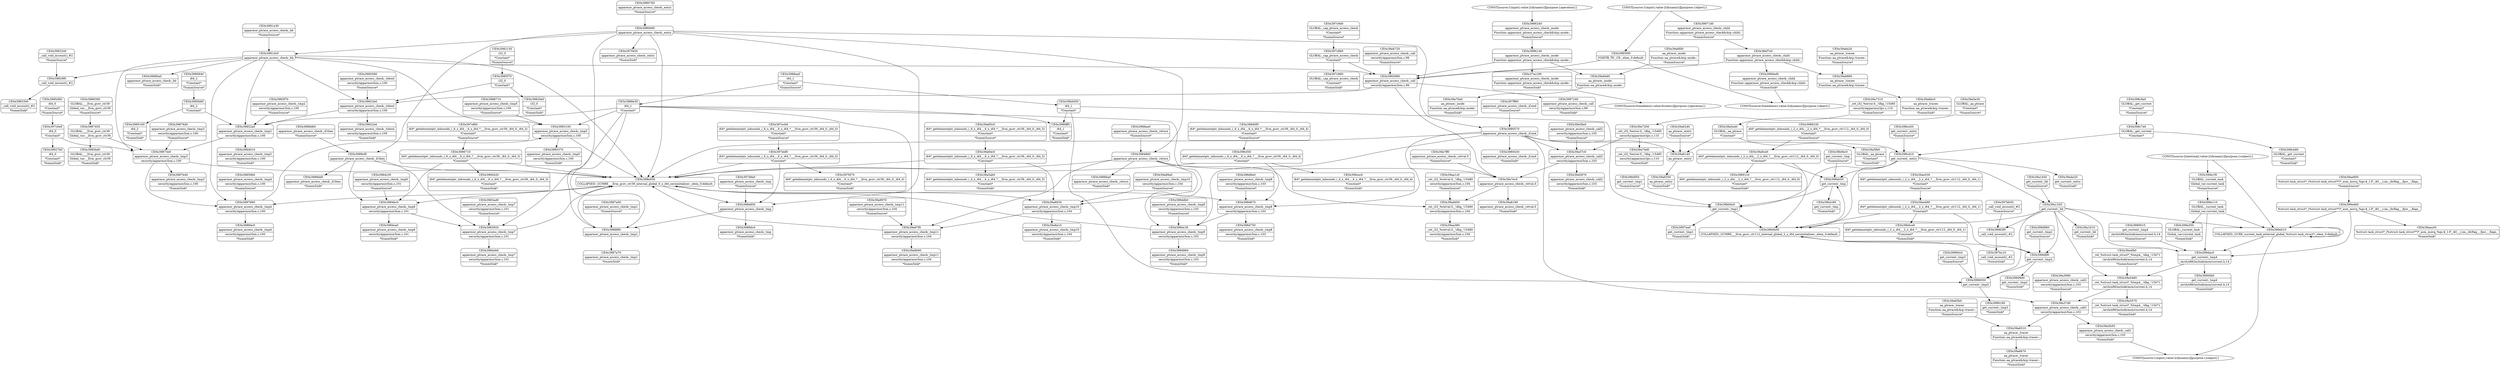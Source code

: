 digraph {
	CE0x3988710 [shape=record,shape=Mrecord,label="{CE0x3988710|apparmor_ptrace_access_check:_tmp5|security/apparmor/lsm.c,100|*SummSource*}"]
	CE0x39ae900 [shape=record,shape=Mrecord,label="{CE0x39ae900|%struct.task_struct*_(%struct.task_struct**)*_asm_movq_%gs:$_1:P_,$0_,_r,im,_dirflag_,_fpsr_,_flags_|*SummSource*}"]
	CE0x398cec0 [shape=record,shape=Mrecord,label="{CE0x398cec0|i64*_getelementptr_inbounds_(_6_x_i64_,_6_x_i64_*___llvm_gcov_ctr39,_i64_0,_i64_4)|*Constant*|*SummSink*}"]
	CE0x39891c0 [shape=record,shape=Mrecord,label="{CE0x39891c0|i64*_getelementptr_inbounds_(_2_x_i64_,_2_x_i64_*___llvm_gcov_ctr112,_i64_0,_i64_0)|*Constant*|*SummSink*}"]
	CE0x3990010 [shape=record,shape=Mrecord,label="{CE0x3990010|get_current:_tmp4|./arch/x86/include/asm/current.h,14|*SummSource*}"]
	CE0x3982150 [shape=record,shape=Mrecord,label="{CE0x3982150|i32_0|*Constant*|*SummSource*}"]
	CE0x3988ea0 [shape=record,shape=Mrecord,label="{CE0x3988ea0|i64_1|*Constant*|*SummSource*}"]
	CE0x39a1610 [shape=record,shape=Mrecord,label="{CE0x39a1610|get_current:_bb|*SummSink*}"]
	CE0x39b0ce0 [shape=record,shape=Mrecord,label="{CE0x39b0ce0|i64*_getelementptr_inbounds_(_2_x_i64_,_2_x_i64_*___llvm_gcov_ctr112,_i64_0,_i64_1)|*Constant*|*SummSink*}"]
	CE0x399e350 [shape=record,shape=Mrecord,label="{CE0x399e350|GLOBAL:_current_task|Global_var:current_task|*SummSink*}"]
	CE0x39a85c0 [shape=record,shape=Mrecord,label="{CE0x39a85c0|i64*_getelementptr_inbounds_(_6_x_i64_,_6_x_i64_*___llvm_gcov_ctr39,_i64_0,_i64_5)|*Constant*|*SummSource*}"]
	CE0x39a4fb0 [shape=record,shape=Mrecord,label="{CE0x39a4fb0|_ret_%struct.task_struct*_%tmp4,_!dbg_!15471|./arch/x86/include/asm/current.h,14|*SummSource*}"]
	CE0x39a8b90 [shape=record,shape=Mrecord,label="{CE0x39a8b90|apparmor_ptrace_access_check:_tmp11|security/apparmor/lsm.c,104|*SummSink*}"]
	CE0x3984bc0 [shape=record,shape=Mrecord,label="{CE0x3984bc0|apparmor_ptrace_access_check:_tmp6|security/apparmor/lsm.c,101}"]
	CE0x398eb50 [shape=record,shape=Mrecord,label="{CE0x398eb50|get_current:_tmp}"]
	CE0x39a6510 [shape=record,shape=Mrecord,label="{CE0x39a6510|aa_ptrace:_tracer|Function::aa_ptrace&Arg::tracer::}"]
	CE0x3985f70 [shape=record,shape=Mrecord,label="{CE0x3985f70|i32_0|*Constant*}"]
	CE0x398dc30 [shape=record,shape=Mrecord,label="{CE0x398dc30|apparmor_ptrace_access_check:_tmp9|security/apparmor/lsm.c,103}"]
	CE0x3986140 [shape=record,shape=Mrecord,label="{CE0x3986140|apparmor_ptrace_access_check:_mode|Function::apparmor_ptrace_access_check&Arg::mode::}"]
	CE0x39b0b50 [shape=record,shape=Mrecord,label="{CE0x39b0b50|COLLAPSED:_GCMRE___llvm_gcov_ctr112_internal_global_2_x_i64_zeroinitializer:_elem_0:default:}"]
	CE0x399d960 [shape=record,shape=Mrecord,label="{CE0x399d960|get_current:_tmp2|*SummSource*}"]
	CE0x39a37d0 [shape=record,shape=Mrecord,label="{CE0x39a37d0|apparmor_ptrace_access_check:_call1|security/apparmor/lsm.c,103}"]
	CE0x3985b60 [shape=record,shape=Mrecord,label="{CE0x3985b60|i64_2|*Constant*}"]
	CE0x39a74d0 [shape=record,shape=Mrecord,label="{CE0x39a74d0|_ret_i32_%error.0,_!dbg_!15485|security/apparmor/ipc.c,110|*SummSink*}"]
	CE0x3981e30 [shape=record,shape=Mrecord,label="{CE0x3981e30|apparmor_ptrace_access_check:_bb|*SummSource*}"]
	CE0x38eb720 [shape=record,shape=Mrecord,label="{CE0x38eb720|apparmor_ptrace_access_check:_call|security/apparmor/lsm.c,99|*SummSource*}"]
	CE0x3990840 [shape=record,shape=Mrecord,label="{CE0x3990840|i64_2|*Constant*|*SummSource*}"]
	CE0x397fd70 [shape=record,shape=Mrecord,label="{CE0x397fd70|i64*_getelementptr_inbounds_(_6_x_i64_,_6_x_i64_*___llvm_gcov_ctr39,_i64_0,_i64_0)|*Constant*|*SummSink*}"]
	CE0x39a3990 [shape=record,shape=Mrecord,label="{CE0x39a3990|apparmor_ptrace_access_check:_call1|security/apparmor/lsm.c,103|*SummSource*}"]
	CE0x39a5ab0 [shape=record,shape=Mrecord,label="{CE0x39a5ab0|i64*_getelementptr_inbounds_(_6_x_i64_,_6_x_i64_*___llvm_gcov_ctr39,_i64_0,_i64_5)|*Constant*|*SummSink*}"]
	CE0x39a6350 [shape=record,shape=Mrecord,label="{CE0x39a6350|aa_ptrace:_entry|*SummSink*}"]
	CE0x397ff60 [shape=record,shape=Mrecord,label="{CE0x397ff60|apparmor_ptrace_access_check:_if.end|*SummSource*}"]
	CE0x3984ca0 [shape=record,shape=Mrecord,label="{CE0x3984ca0|apparmor_ptrace_access_check:_tmp6|security/apparmor/lsm.c,101|*SummSink*}"]
	CE0x398d6e0 [shape=record,shape=Mrecord,label="{CE0x398d6e0|apparmor_ptrace_access_check:_tmp8|security/apparmor/lsm.c,103|*SummSource*}"]
	CE0x398c7e0 [shape=record,shape=Mrecord,label="{CE0x398c7e0|GLOBAL:_get_current|*Constant*}"]
	CE0x3980760 [shape=record,shape=Mrecord,label="{CE0x3980760|apparmor_ptrace_access_check:_entry|*SummSource*}"]
	CE0x39aa380 [shape=record,shape=Mrecord,label="{CE0x39aa380|_ret_i32_%retval.0,_!dbg_!15480|security/apparmor/lsm.c,104|*SummSink*}"]
	CE0x3982980 [shape=record,shape=Mrecord,label="{CE0x3982980|apparmor_ptrace_access_check:_call|security/apparmor/lsm.c,99}"]
	CE0x39a9ce0 [shape=record,shape=Mrecord,label="{CE0x39a9ce0|i64*_getelementptr_inbounds_(_2_x_i64_,_2_x_i64_*___llvm_gcov_ctr112,_i64_0,_i64_0)|*Constant*}"]
	CE0x39a3b50 [shape=record,shape=Mrecord,label="{CE0x39a3b50|apparmor_ptrace_access_check:_call1|security/apparmor/lsm.c,103|*SummSink*}"]
	CE0x3980570 [shape=record,shape=Mrecord,label="{CE0x3980570|apparmor_ptrace_access_check:_if.end}"]
	CE0x397ebf0 [shape=record,shape=Mrecord,label="{CE0x397ebf0|i64*_getelementptr_inbounds_(_6_x_i64_,_6_x_i64_*___llvm_gcov_ctr39,_i64_0,_i64_0)|*Constant*}"]
	CE0x398cf30 [shape=record,shape=Mrecord,label="{CE0x398cf30|i64*_getelementptr_inbounds_(_6_x_i64_,_6_x_i64_*___llvm_gcov_ctr39,_i64_0,_i64_4)|*Constant*}"]
	CE0x39a6670 [shape=record,shape=Mrecord,label="{CE0x39a6670|aa_ptrace:_tracer|Function::aa_ptrace&Arg::tracer::|*SummSink*}"]
	CE0x3985f00 [shape=record,shape=Mrecord,label="{CE0x3985f00|VOIDTB_TE:_CE:_elem_0:default:}"]
	CE0x39a6240 [shape=record,shape=Mrecord,label="{CE0x39a6240|aa_ptrace:_entry|*SummSource*}"]
	CE0x39a89a0 [shape=record,shape=Mrecord,label="{CE0x39a89a0|apparmor_ptrace_access_check:_tmp10|security/apparmor/lsm.c,104|*SummSource*}"]
	CE0x39a9d50 [shape=record,shape=Mrecord,label="{CE0x39a9d50|_ret_i32_%retval.0,_!dbg_!15480|security/apparmor/lsm.c,104}"]
	CE0x39a5a40 [shape=record,shape=Mrecord,label="{CE0x39a5a40|GLOBAL:_aa_ptrace|*Constant*}"]
	CE0x397bc10 [shape=record,shape=Mrecord,label="{CE0x397bc10|_call_void_mcount()_#2|*SummSink*}"]
	CE0x398c9a0 [shape=record,shape=Mrecord,label="{CE0x398c9a0|GLOBAL:_get_current|*Constant*|*SummSource*}"]
	CE0x39876d0 [shape=record,shape=Mrecord,label="{CE0x39876d0|apparmor_ptrace_access_check:_tmp3|security/apparmor/lsm.c,100|*SummSource*}"]
	CE0x3984eb0 [shape=record,shape=Mrecord,label="{CE0x3984eb0|apparmor_ptrace_access_check:_tmp7|security/apparmor/lsm.c,101|*SummSink*}"]
	CE0x397ecb0 [shape=record,shape=Mrecord,label="{CE0x397ecb0|i64*_getelementptr_inbounds_(_6_x_i64_,_6_x_i64_*___llvm_gcov_ctr39,_i64_0,_i64_0)|*Constant*|*SummSource*}"]
	CE0x39a8930 [shape=record,shape=Mrecord,label="{CE0x39a8930|apparmor_ptrace_access_check:_tmp10|security/apparmor/lsm.c,104}"]
	CE0x39a1450 [shape=record,shape=Mrecord,label="{CE0x39a1450|get_current:_bb|*SummSource*}"]
	CE0x3988e30 [shape=record,shape=Mrecord,label="{CE0x3988e30|i64_1|*Constant*}"]
	CE0x3989ed0 [shape=record,shape=Mrecord,label="{CE0x3989ed0|apparmor_ptrace_access_check:_child|Function::apparmor_ptrace_access_check&Arg::child::|*SummSink*}"]
	CE0x3985160 [shape=record,shape=Mrecord,label="{CE0x3985160|i64_2|*Constant*|*SummSink*}"]
	CE0x39a84c0 [shape=record,shape=Mrecord,label="{CE0x39a84c0|i64*_getelementptr_inbounds_(_6_x_i64_,_6_x_i64_*___llvm_gcov_ctr39,_i64_0,_i64_5)|*Constant*}"]
	"CONST[source:0(mediator),value:0(static)][purpose:{operation}]"
	CE0x39859b0 [shape=record,shape=Mrecord,label="{CE0x39859b0|apparmor_ptrace_access_check:_tmp4|security/apparmor/lsm.c,100|*SummSource*}"]
	CE0x39980a0 [shape=record,shape=Mrecord,label="{CE0x39980a0|apparmor_ptrace_access_check:_bb|*SummSink*}"]
	CE0x397c960 [shape=record,shape=Mrecord,label="{CE0x397c960|GLOBAL:_cap_ptrace_access_check|*Constant*|*SummSink*}"]
	CE0x399d8f0 [shape=record,shape=Mrecord,label="{CE0x399d8f0|get_current:_tmp2}"]
	CE0x39a6140 [shape=record,shape=Mrecord,label="{CE0x39a6140|aa_ptrace:_entry}"]
	"CONST[source:0(mediator),value:2(dynamic)][purpose:{object}]"
	CE0x39884c0 [shape=record,shape=Mrecord,label="{CE0x39884c0|apparmor_ptrace_access_check:_tmp4|security/apparmor/lsm.c,100|*SummSink*}"]
	CE0x397c860 [shape=record,shape=Mrecord,label="{CE0x397c860|GLOBAL:_cap_ptrace_access_check|*Constant*}"]
	CE0x3985580 [shape=record,shape=Mrecord,label="{CE0x3985580|apparmor_ptrace_access_check:_tobool|security/apparmor/lsm.c,100|*SummSource*}"]
	CE0x3995d90 [shape=record,shape=Mrecord,label="{CE0x3995d90|i64_0|*Constant*|*SummSource*}"]
	CE0x397ef60 [shape=record,shape=Mrecord,label="{CE0x397ef60|i64*_getelementptr_inbounds_(_6_x_i64_,_6_x_i64_*___llvm_gcov_ctr39,_i64_0,_i64_3)|*Constant*|*SummSource*}"]
	CE0x399dac0 [shape=record,shape=Mrecord,label="{CE0x399dac0|get_current:_tmp4|./arch/x86/include/asm/current.h,14}"]
	CE0x3988390 [shape=record,shape=Mrecord,label="{CE0x3988390|GLOBAL:___llvm_gcov_ctr39|Global_var:__llvm_gcov_ctr39|*SummSource*}"]
	CE0x39b0bc0 [shape=record,shape=Mrecord,label="{CE0x39b0bc0|get_current:_tmp|*SummSource*}"]
	CE0x39a7310 [shape=record,shape=Mrecord,label="{CE0x39a7310|_ret_i32_%error.0,_!dbg_!15485|security/apparmor/ipc.c,110|*SummSource*}"]
	CE0x39827b0 [shape=record,shape=Mrecord,label="{CE0x39827b0|i64_0|*Constant*|*SummSink*}"]
	CE0x398cb80 [shape=record,shape=Mrecord,label="{CE0x398cb80|GLOBAL:_get_current|*Constant*|*SummSink*}"]
	CE0x3983ad0 [shape=record,shape=Mrecord,label="{CE0x3983ad0|apparmor_ptrace_access_check:_tmp7|security/apparmor/lsm.c,101|*SummSource*}"]
	CE0x3987660 [shape=record,shape=Mrecord,label="{CE0x3987660|apparmor_ptrace_access_check:_tmp4|security/apparmor/lsm.c,100}"]
	CE0x3985bd0 [shape=record,shape=Mrecord,label="{CE0x3985bd0|GLOBAL:___llvm_gcov_ctr39|Global_var:__llvm_gcov_ctr39|*SummSink*}"]
	CE0x39ae530 [shape=record,shape=Mrecord,label="{CE0x39ae530|i64*_getelementptr_inbounds_(_2_x_i64_,_2_x_i64_*___llvm_gcov_ctr112,_i64_0,_i64_1)|*Constant*|*SummSource*}"]
	CE0x39823e0 [shape=record,shape=Mrecord,label="{CE0x39823e0|apparmor_ptrace_access_check:_tobool|security/apparmor/lsm.c,100}"]
	CE0x39a97f0 [shape=record,shape=Mrecord,label="{CE0x39a97f0|apparmor_ptrace_access_check:_tmp11|security/apparmor/lsm.c,104}"]
	CE0x39a5870 [shape=record,shape=Mrecord,label="{CE0x39a5870|apparmor_ptrace_access_check:_call2|security/apparmor/lsm.c,103|*SummSink*}"]
	CE0x3996050 [shape=record,shape=Mrecord,label="{CE0x3996050|get_current:_tmp3}"]
	CE0x39b0d50 [shape=record,shape=Mrecord,label="{CE0x39b0d50|i64_1|*Constant*}"]
	CE0x39a5e30 [shape=record,shape=Mrecord,label="{CE0x39a5e30|GLOBAL:_aa_ptrace|*Constant*|*SummSource*}"]
	CE0x3983100 [shape=record,shape=Mrecord,label="{CE0x3983100|apparmor_ptrace_access_check:_tmp5|security/apparmor/lsm.c,100}"]
	CE0x39a8a10 [shape=record,shape=Mrecord,label="{CE0x39a8a10|apparmor_ptrace_access_check:_tmp10|security/apparmor/lsm.c,104|*SummSink*}"]
	CE0x3983920 [shape=record,shape=Mrecord,label="{CE0x3983920|apparmor_ptrace_access_check:_tmp7|security/apparmor/lsm.c,101}"]
	CE0x39a6a20 [shape=record,shape=Mrecord,label="{CE0x39a6a20|aa_ptrace:_tracee|Function::aa_ptrace&Arg::tracee::|*SummSource*}"]
	CE0x398d670 [shape=record,shape=Mrecord,label="{CE0x398d670|apparmor_ptrace_access_check:_tmp8|security/apparmor/lsm.c,103}"]
	"CONST[source:1(input),value:2(dynamic)][purpose:{object}]"
	CE0x3985370 [shape=record,shape=Mrecord,label="{CE0x3985370|apparmor_ptrace_access_check:_tmp5|security/apparmor/lsm.c,100|*SummSink*}"]
	CE0x39900b0 [shape=record,shape=Mrecord,label="{CE0x39900b0|get_current:_tmp4|./arch/x86/include/asm/current.h,14|*SummSink*}"]
	"CONST[source:1(input),value:2(dynamic)][purpose:{subject}]"
	CE0x398d750 [shape=record,shape=Mrecord,label="{CE0x398d750|apparmor_ptrace_access_check:_tmp8|security/apparmor/lsm.c,103|*SummSink*}"]
	CE0x3989cf0 [shape=record,shape=Mrecord,label="{CE0x3989cf0|apparmor_ptrace_access_check:_if.then}"]
	CE0x397f450 [shape=record,shape=Mrecord,label="{CE0x397f450|apparmor_ptrace_access_check:_entry|*SummSink*}"]
	CE0x39a58e0 [shape=record,shape=Mrecord,label="{CE0x39a58e0|apparmor_ptrace_access_check:_call2|security/apparmor/lsm.c,103|*SummSource*}"]
	CE0x39a6dd0 [shape=record,shape=Mrecord,label="{CE0x39a6dd0|aa_ptrace:_mode|Function::aa_ptrace&Arg::mode::}"]
	CE0x397c0e0 [shape=record,shape=Mrecord,label="{CE0x397c0e0|i64_0|*Constant*}"]
	CE0x3996180 [shape=record,shape=Mrecord,label="{CE0x3996180|get_current:_tmp3|*SummSink*}"]
	CE0x398e850 [shape=record,shape=Mrecord,label="{CE0x398e850|apparmor_ptrace_access_check:_tmp}"]
	CE0x3983f70 [shape=record,shape=Mrecord,label="{CE0x3983f70|apparmor_ptrace_access_check:_tmp2|security/apparmor/lsm.c,100|*SummSource*}"]
	CE0x3989d60 [shape=record,shape=Mrecord,label="{CE0x3989d60|apparmor_ptrace_access_check:_if.then|*SummSource*}"]
	CE0x397d9a0 [shape=record,shape=Mrecord,label="{CE0x397d9a0|apparmor_ptrace_access_check:_tmp|*SummSource*}"]
	CE0x39a7ff0 [shape=record,shape=Mrecord,label="{CE0x39a7ff0|apparmor_ptrace_access_check:_retval.0|*SummSource*}"]
	CE0x3990710 [shape=record,shape=Mrecord,label="{CE0x3990710|i64*_getelementptr_inbounds_(_6_x_i64_,_6_x_i64_*___llvm_gcov_ctr39,_i64_0,_i64_3)|*Constant*}"]
	CE0x3988ff0 [shape=record,shape=Mrecord,label="{CE0x3988ff0|i64_1|*Constant*|*SummSink*}"]
	CE0x399d9d0 [shape=record,shape=Mrecord,label="{CE0x399d9d0|get_current:_tmp2|*SummSink*}"]
	CE0x39b0dc0 [shape=record,shape=Mrecord,label="{CE0x39b0dc0|get_current:_tmp1}"]
	CE0x38ef7e0 [shape=record,shape=Mrecord,label="{CE0x38ef7e0|apparmor_ptrace_access_check:_child|Function::apparmor_ptrace_access_check&Arg::child::}"]
	CE0x39a1320 [shape=record,shape=Mrecord,label="{CE0x39a1320|get_current:_bb}"]
	CE0x399e010 [shape=record,shape=Mrecord,label="{CE0x399e010|COLLAPSED:_GCRE_current_task_external_global_%struct.task_struct*:_elem_0:default:}"]
	CE0x39b0f50 [shape=record,shape=Mrecord,label="{CE0x39b0f50|get_current:_tmp1|*SummSource*}"]
	CE0x3989230 [shape=record,shape=Mrecord,label="{CE0x3989230|i64*_getelementptr_inbounds_(_2_x_i64_,_2_x_i64_*___llvm_gcov_ctr112,_i64_0,_i64_0)|*Constant*|*SummSource*}"]
	CE0x398e930 [shape=record,shape=Mrecord,label="{CE0x398e930|COLLAPSED:_GCMRE___llvm_gcov_ctr39_internal_global_6_x_i64_zeroinitializer:_elem_0:default:}"]
	CE0x3980690 [shape=record,shape=Mrecord,label="{CE0x3980690|apparmor_ptrace_access_check:_entry}"]
	CE0x3989dd0 [shape=record,shape=Mrecord,label="{CE0x3989dd0|apparmor_ptrace_access_check:_if.then|*SummSink*}"]
	CE0x39a6f00 [shape=record,shape=Mrecord,label="{CE0x39a6f00|aa_ptrace:_mode|Function::aa_ptrace&Arg::mode::|*SummSource*}"]
	CE0x3988ba0 [shape=record,shape=Mrecord,label="{CE0x3988ba0|apparmor_ptrace_access_check:_return|*SummSink*}"]
	CE0x397c9d0 [shape=record,shape=Mrecord,label="{CE0x397c9d0|GLOBAL:_cap_ptrace_access_check|*Constant*|*SummSource*}"]
	CE0x39873e0 [shape=record,shape=Mrecord,label="{CE0x39873e0|apparmor_ptrace_access_check:_tmp3|security/apparmor/lsm.c,100}"]
	CE0x398ddb0 [shape=record,shape=Mrecord,label="{CE0x398ddb0|apparmor_ptrace_access_check:_tmp9|security/apparmor/lsm.c,103|*SummSource*}"]
	CE0x39b2c90 [shape=record,shape=Mrecord,label="{CE0x39b2c90|get_current:_tmp|*SummSink*}"]
	"CONST[source:1(input),value:2(dynamic)][purpose:{operation}]"
	CE0x399e460 [shape=record,shape=Mrecord,label="{CE0x399e460|%struct.task_struct*_(%struct.task_struct**)*_asm_movq_%gs:$_1:P_,$0_,_r,im,_dirflag_,_fpsr_,_flags_}"]
	CE0x3988ae0 [shape=record,shape=Mrecord,label="{CE0x3988ae0|apparmor_ptrace_access_check:_return|*SummSource*}"]
	CE0x398ce50 [shape=record,shape=Mrecord,label="{CE0x398ce50|get_current:_entry|*SummSource*}"]
	CE0x39a5460 [shape=record,shape=Mrecord,label="{CE0x39a5460|_ret_%struct.task_struct*_%tmp4,_!dbg_!15471|./arch/x86/include/asm/current.h,14}"]
	CE0x39960c0 [shape=record,shape=Mrecord,label="{CE0x39960c0|get_current:_tmp3|*SummSource*}"]
	CE0x39a57c0 [shape=record,shape=Mrecord,label="{CE0x39a57c0|apparmor_ptrace_access_check:_call2|security/apparmor/lsm.c,103}"]
	CE0x39a70a0 [shape=record,shape=Mrecord,label="{CE0x39a70a0|aa_ptrace:_mode|Function::aa_ptrace&Arg::mode::|*SummSink*}"]
	CE0x399e110 [shape=record,shape=Mrecord,label="{CE0x399e110|GLOBAL:_current_task|Global_var:current_task}"]
	CE0x3981dc0 [shape=record,shape=Mrecord,label="{CE0x3981dc0|apparmor_ptrace_access_check:_bb}"]
	CE0x37ec180 [shape=record,shape=Mrecord,label="{CE0x37ec180|apparmor_ptrace_access_check:_mode|Function::apparmor_ptrace_access_check&Arg::mode::|*SummSink*}"]
	CE0x39a65b0 [shape=record,shape=Mrecord,label="{CE0x39a65b0|aa_ptrace:_tracer|Function::aa_ptrace&Arg::tracer::|*SummSource*}"]
	CE0x39963f0 [shape=record,shape=Mrecord,label="{CE0x39963f0|_call_void_mcount()_#2}"]
	"CONST[source:2(external),value:2(dynamic)][purpose:{subject}]"
	CE0x398d0f0 [shape=record,shape=Mrecord,label="{CE0x398d0f0|i64*_getelementptr_inbounds_(_6_x_i64_,_6_x_i64_*___llvm_gcov_ctr39,_i64_0,_i64_4)|*Constant*|*SummSource*}"]
	CE0x3987240 [shape=record,shape=Mrecord,label="{CE0x3987240|apparmor_ptrace_access_check:_call|security/apparmor/lsm.c,99|*SummSink*}"]
	CE0x3984860 [shape=record,shape=Mrecord,label="{CE0x3984860|apparmor_ptrace_access_check:_return}"]
	CE0x39820e0 [shape=record,shape=Mrecord,label="{CE0x39820e0|i32_0|*Constant*|*SummSink*}"]
	CE0x3988f80 [shape=record,shape=Mrecord,label="{CE0x3988f80|apparmor_ptrace_access_check:_tmp1}"]
	CE0x39871d0 [shape=record,shape=Mrecord,label="{CE0x39871d0|apparmor_ptrace_access_check:_child|Function::apparmor_ptrace_access_check&Arg::child::|*SummSource*}"]
	CE0x39a6860 [shape=record,shape=Mrecord,label="{CE0x39a6860|aa_ptrace:_tracee|Function::aa_ptrace&Arg::tracee::}"]
	CE0x39ae490 [shape=record,shape=Mrecord,label="{CE0x39ae490|i64*_getelementptr_inbounds_(_2_x_i64_,_2_x_i64_*___llvm_gcov_ctr112,_i64_0,_i64_1)|*Constant*}"]
	CE0x39aa1c0 [shape=record,shape=Mrecord,label="{CE0x39aa1c0|_ret_i32_%retval.0,_!dbg_!15480|security/apparmor/lsm.c,104|*SummSource*}"]
	CE0x39a8190 [shape=record,shape=Mrecord,label="{CE0x39a8190|apparmor_ptrace_access_check:_retval.0|*SummSink*}"]
	CE0x39a7ec0 [shape=record,shape=Mrecord,label="{CE0x39a7ec0|apparmor_ptrace_access_check:_retval.0}"]
	CE0x39822e0 [shape=record,shape=Mrecord,label="{CE0x39822e0|apparmor_ptrace_access_check:_tobool|security/apparmor/lsm.c,100|*SummSink*}"]
	CE0x39a9970 [shape=record,shape=Mrecord,label="{CE0x39a9970|apparmor_ptrace_access_check:_tmp11|security/apparmor/lsm.c,104|*SummSource*}"]
	CE0x39a5570 [shape=record,shape=Mrecord,label="{CE0x39a5570|_ret_%struct.task_struct*_%tmp4,_!dbg_!15471|./arch/x86/include/asm/current.h,14|*SummSink*}"]
	CE0x3980430 [shape=record,shape=Mrecord,label="{CE0x3980430|apparmor_ptrace_access_check:_if.end|*SummSink*}"]
	CE0x3986240 [shape=record,shape=Mrecord,label="{CE0x3986240|apparmor_ptrace_access_check:_mode|Function::apparmor_ptrace_access_check&Arg::mode::|*SummSource*}"]
	CE0x3987a70 [shape=record,shape=Mrecord,label="{CE0x3987a70|apparmor_ptrace_access_check:_tmp1|*SummSink*}"]
	CE0x3997ea0 [shape=record,shape=Mrecord,label="{CE0x3997ea0|get_current:_tmp1|*SummSink*}"]
	CE0x399e1f0 [shape=record,shape=Mrecord,label="{CE0x399e1f0|GLOBAL:_current_task|Global_var:current_task|*SummSource*}"]
	CE0x39852a0 [shape=record,shape=Mrecord,label="{CE0x39852a0|apparmor_ptrace_access_check:_tmp2|security/apparmor/lsm.c,100}"]
	CE0x3988dc0 [shape=record,shape=Mrecord,label="{CE0x3988dc0|apparmor_ptrace_access_check:_tmp|*SummSink*}"]
	CE0x39a4e20 [shape=record,shape=Mrecord,label="{CE0x39a4e20|get_current:_entry|*SummSink*}"]
	CE0x39aea30 [shape=record,shape=Mrecord,label="{CE0x39aea30|%struct.task_struct*_(%struct.task_struct**)*_asm_movq_%gs:$_1:P_,$0_,_r,im,_dirflag_,_fpsr_,_flags_|*SummSink*}"]
	CE0x3983300 [shape=record,shape=Mrecord,label="{CE0x3983300|_call_void_mcount()_#2|*SummSink*}"]
	CE0x39a6bc0 [shape=record,shape=Mrecord,label="{CE0x39a6bc0|aa_ptrace:_tracee|Function::aa_ptrace&Arg::tracee::|*SummSink*}"]
	CE0x39a5fb0 [shape=record,shape=Mrecord,label="{CE0x39a5fb0|GLOBAL:_aa_ptrace|*Constant*|*SummSink*}"]
	CE0x3987a00 [shape=record,shape=Mrecord,label="{CE0x3987a00|apparmor_ptrace_access_check:_tmp1|*SummSource*}"]
	CE0x39a7200 [shape=record,shape=Mrecord,label="{CE0x39a7200|_ret_i32_%error.0,_!dbg_!15485|security/apparmor/ipc.c,110}"]
	CE0x3984c30 [shape=record,shape=Mrecord,label="{CE0x3984c30|apparmor_ptrace_access_check:_tmp6|security/apparmor/lsm.c,101|*SummSource*}"]
	CE0x39829f0 [shape=record,shape=Mrecord,label="{CE0x39829f0|_call_void_mcount()_#2}"]
	CE0x3984010 [shape=record,shape=Mrecord,label="{CE0x3984010|apparmor_ptrace_access_check:_tmp2|security/apparmor/lsm.c,100|*SummSink*}"]
	CE0x398d960 [shape=record,shape=Mrecord,label="{CE0x398d960|apparmor_ptrace_access_check:_tmp9|security/apparmor/lsm.c,103|*SummSink*}"]
	CE0x3987b40 [shape=record,shape=Mrecord,label="{CE0x3987b40|apparmor_ptrace_access_check:_tmp3|security/apparmor/lsm.c,100|*SummSink*}"]
	CE0x3983240 [shape=record,shape=Mrecord,label="{CE0x3983240|_call_void_mcount()_#2|*SummSource*}"]
	CE0x3990420 [shape=record,shape=Mrecord,label="{CE0x3990420|i64*_getelementptr_inbounds_(_6_x_i64_,_6_x_i64_*___llvm_gcov_ctr39,_i64_0,_i64_3)|*Constant*|*SummSink*}"]
	CE0x398cd10 [shape=record,shape=Mrecord,label="{CE0x398cd10|get_current:_entry}"]
	CE0x397bb50 [shape=record,shape=Mrecord,label="{CE0x397bb50|_call_void_mcount()_#2|*SummSource*}"]
	CE0x3987450 [shape=record,shape=Mrecord,label="{CE0x3987450|GLOBAL:___llvm_gcov_ctr39|Global_var:__llvm_gcov_ctr39}"]
	CE0x39a3b50 -> "CONST[source:1(input),value:2(dynamic)][purpose:{subject}]"
	CE0x3980570 -> CE0x398d670
	CE0x39a9ce0 -> CE0x398eb50
	CE0x399dac0 -> CE0x39a5460
	CE0x39b0d50 -> CE0x3996050
	CE0x398cf30 -> CE0x398e930
	CE0x3981dc0 -> CE0x3987660
	CE0x3980570 -> CE0x39a57c0
	CE0x39ae490 -> CE0x399d8f0
	CE0x38ef7e0 -> CE0x3982980
	CE0x399e010 -> CE0x399e010
	CE0x3988ea0 -> CE0x3988e30
	CE0x39a8930 -> CE0x39a8a10
	CE0x399e1f0 -> CE0x399e110
	CE0x39b0bc0 -> CE0x398eb50
	CE0x39a57c0 -> CE0x39a5870
	CE0x398eb50 -> CE0x39b2c90
	CE0x398c7e0 -> CE0x398cd10
	CE0x3983ad0 -> CE0x3983920
	CE0x39a84c0 -> CE0x39a5ab0
	CE0x39aa1c0 -> CE0x39a9d50
	CE0x398cd10 -> CE0x39b0dc0
	CE0x3989cf0 -> CE0x3989dd0
	CE0x39a89a0 -> CE0x39a8930
	CE0x3981dc0 -> CE0x398e930
	CE0x3980570 -> CE0x3980430
	CE0x3990840 -> CE0x3985b60
	CE0x3990710 -> CE0x3990420
	CE0x3988ae0 -> CE0x3984860
	CE0x397c860 -> CE0x3982980
	CE0x399e010 -> CE0x399dac0
	CE0x39ae530 -> CE0x39ae490
	CE0x39871d0 -> CE0x38ef7e0
	CE0x39a7200 -> CE0x39a57c0
	CE0x3989cf0 -> CE0x3984bc0
	CE0x39b0b50 -> CE0x399d8f0
	CE0x397ebf0 -> CE0x397fd70
	CE0x398e930 -> CE0x39a8930
	CE0x39a3990 -> CE0x39a37d0
	CE0x3988e30 -> CE0x39a97f0
	CE0x397ef60 -> CE0x3990710
	CE0x39a8930 -> CE0x39a97f0
	CE0x3980760 -> CE0x3980690
	CE0x38ef7e0 -> CE0x3989ed0
	CE0x39852a0 -> CE0x39873e0
	CE0x399e110 -> CE0x399e350
	CE0x398d670 -> CE0x398d750
	CE0x3988e30 -> CE0x3983100
	CE0x39823e0 -> CE0x39822e0
	CE0x3982980 -> CE0x3987240
	CE0x37ec180 -> "CONST[source:0(mediator),value:0(static)][purpose:{operation}]"
	CE0x3984bc0 -> CE0x3984ca0
	CE0x39a1450 -> CE0x39a1320
	CE0x3989ed0 -> "CONST[source:0(mediator),value:2(dynamic)][purpose:{object}]"
	CE0x39a6860 -> CE0x39a6bc0
	CE0x398dc30 -> CE0x398e930
	CE0x397c0e0 -> CE0x39827b0
	CE0x3981dc0 -> CE0x39829f0
	CE0x39859b0 -> CE0x3987660
	CE0x3989cf0 -> CE0x398e930
	CE0x399d960 -> CE0x399d8f0
	CE0x3980570 -> CE0x39a37d0
	CE0x399e460 -> CE0x399e010
	CE0x3987660 -> CE0x39884c0
	CE0x398cf30 -> CE0x398cec0
	CE0x39a4fb0 -> CE0x39a5460
	CE0x3988e30 -> CE0x39852a0
	CE0x39a85c0 -> CE0x39a84c0
	CE0x39829f0 -> CE0x3983300
	CE0x3988e30 -> CE0x3988f80
	CE0x398c9a0 -> CE0x398c7e0
	CE0x38eb720 -> CE0x3982980
	CE0x39a97f0 -> CE0x398e930
	CE0x398e930 -> CE0x3987660
	CE0x398cd10 -> CE0x39b0b50
	CE0x398e850 -> CE0x3988f80
	CE0x39a6a20 -> CE0x39a6860
	CE0x3980690 -> CE0x3984860
	CE0x3980570 -> CE0x398cd10
	CE0x39823e0 -> CE0x39852a0
	CE0x39960c0 -> CE0x3996050
	CE0x3988e30 -> CE0x3988ff0
	CE0x3986240 -> CE0x3986140
	"CONST[source:1(input),value:2(dynamic)][purpose:{object}]" -> CE0x3985f00
	CE0x3996050 -> CE0x3996180
	CE0x39a7200 -> CE0x39a74d0
	CE0x3984860 -> CE0x39a7ec0
	CE0x3985f00 -> "CONST[source:0(mediator),value:2(dynamic)][purpose:{object}]"
	CE0x3983100 -> CE0x3985370
	CE0x39a7310 -> CE0x39a7200
	CE0x39a9ce0 -> CE0x39b0b50
	CE0x39873e0 -> CE0x3987b40
	CE0x397c9d0 -> CE0x397c860
	CE0x398d6e0 -> CE0x398d670
	CE0x3990710 -> CE0x398e930
	CE0x39873e0 -> CE0x398e930
	"CONST[source:1(input),value:2(dynamic)][purpose:{operation}]" -> CE0x3986240
	CE0x3981dc0 -> CE0x39873e0
	CE0x399e010 -> "CONST[source:1(input),value:2(dynamic)][purpose:{subject}]"
	CE0x39873e0 -> CE0x3987660
	CE0x39a97f0 -> CE0x39a8b90
	CE0x39b0d50 -> CE0x3988ff0
	CE0x3982980 -> CE0x39823e0
	CE0x399d8f0 -> CE0x399d9d0
	CE0x39a5460 -> CE0x39a5570
	CE0x397bb50 -> CE0x39963f0
	CE0x39ae490 -> CE0x39b0b50
	CE0x3995d90 -> CE0x397c0e0
	CE0x39a9ce0 -> CE0x39891c0
	CE0x39b0f50 -> CE0x39b0dc0
	CE0x399dac0 -> CE0x39900b0
	"CONST[source:2(external),value:2(dynamic)][purpose:{subject}]" -> CE0x399e010
	CE0x399e460 -> CE0x399dac0
	CE0x398e850 -> CE0x3988dc0
	CE0x3988e30 -> CE0x398dc30
	CE0x39a84c0 -> CE0x39a8930
	CE0x3985f70 -> CE0x39823e0
	CE0x3980690 -> CE0x398e930
	CE0x399e110 -> CE0x399e010
	CE0x39a37d0 -> CE0x39a6510
	CE0x398e930 -> CE0x398d670
	CE0x3989230 -> CE0x39a9ce0
	CE0x39a1320 -> CE0x399e010
	CE0x3981dc0 -> CE0x39823e0
	CE0x398e930 -> CE0x398e850
	CE0x3980570 -> CE0x398e930
	CE0x39a65b0 -> CE0x39a6510
	CE0x3983920 -> CE0x3984eb0
	CE0x3996050 -> CE0x39b0b50
	CE0x3987450 -> CE0x39873e0
	CE0x3989cf0 -> CE0x3983920
	CE0x3984860 -> CE0x39a97f0
	CE0x397ff60 -> CE0x3980570
	CE0x398e930 -> CE0x3984bc0
	CE0x3990010 -> CE0x399dac0
	CE0x3985b60 -> CE0x39852a0
	CE0x3980690 -> CE0x3980570
	CE0x39a5a40 -> CE0x39a6140
	CE0x3980690 -> CE0x397f450
	CE0x3985f00 -> CE0x3982980
	CE0x39a5e30 -> CE0x39a5a40
	CE0x3982980 -> CE0x39a7ec0
	CE0x3980570 -> CE0x398dc30
	CE0x398d670 -> CE0x398dc30
	CE0x3980570 -> CE0x39a6140
	CE0x398cd10 -> CE0x398eb50
	CE0x39a1320 -> CE0x3996050
	CE0x3987a00 -> CE0x3988f80
	CE0x398eb50 -> CE0x39b0dc0
	CE0x3989d60 -> CE0x3989cf0
	CE0x3981dc0 -> CE0x3983100
	CE0x398cf30 -> CE0x398d670
	CE0x3983f70 -> CE0x39852a0
	CE0x397ecb0 -> CE0x397ebf0
	CE0x3980690 -> CE0x3981dc0
	CE0x3988f80 -> CE0x398e930
	CE0x3985b60 -> CE0x3985160
	CE0x39a1320 -> CE0x39a1610
	CE0x39a1320 -> CE0x39b0b50
	CE0x39ae900 -> CE0x399e460
	CE0x39a84c0 -> CE0x398e930
	CE0x3981dc0 -> CE0x39980a0
	CE0x3986140 -> CE0x3982980
	CE0x3983100 -> CE0x398e930
	CE0x39a7ec0 -> CE0x39a9d50
	CE0x39b0b50 -> CE0x398eb50
	CE0x3984bc0 -> CE0x3983920
	CE0x3985580 -> CE0x39823e0
	CE0x3983920 -> CE0x398e930
	CE0x3980690 -> CE0x3989cf0
	CE0x39b0d50 -> CE0x39b0dc0
	CE0x3988710 -> CE0x3983100
	CE0x3988390 -> CE0x3987450
	CE0x39ae490 -> CE0x39b0ce0
	CE0x3984860 -> CE0x3988ba0
	CE0x398cd10 -> CE0x39a1320
	CE0x39a6240 -> CE0x39a6140
	CE0x39a6f00 -> CE0x39a6dd0
	CE0x39a1320 -> CE0x399dac0
	CE0x3986140 -> CE0x37ec180
	CE0x3981dc0 -> CE0x39852a0
	CE0x398d0f0 -> CE0x398cf30
	CE0x3987450 -> CE0x3985bd0
	CE0x39a1320 -> CE0x39a5460
	CE0x397ebf0 -> CE0x398e930
	CE0x398cd10 -> CE0x39a4e20
	"CONST[source:1(input),value:2(dynamic)][purpose:{object}]" -> CE0x39871d0
	CE0x39a6dd0 -> CE0x39a70a0
	CE0x39b0dc0 -> CE0x3997ea0
	CE0x3984860 -> CE0x398e930
	CE0x39a5a40 -> CE0x39a5fb0
	CE0x3984860 -> CE0x39a9d50
	CE0x3983240 -> CE0x39829f0
	CE0x3985f70 -> CE0x39820e0
	CE0x3987660 -> CE0x3983100
	CE0x398ddb0 -> CE0x398dc30
	CE0x397d9a0 -> CE0x398e850
	CE0x39a58e0 -> CE0x39a57c0
	CE0x398dc30 -> CE0x398d960
	CE0x3981e30 -> CE0x3981dc0
	CE0x39876d0 -> CE0x39873e0
	CE0x39a57c0 -> CE0x39a7ec0
	CE0x3988f80 -> CE0x3987a70
	CE0x39852a0 -> CE0x3984010
	CE0x398ce50 -> CE0x398cd10
	CE0x3986140 -> CE0x39a6dd0
	CE0x39a9d50 -> CE0x39aa380
	CE0x399d8f0 -> CE0x3996050
	CE0x39a7ff0 -> CE0x39a7ec0
	CE0x3980690 -> CE0x398e850
	CE0x3988ea0 -> CE0x39b0d50
	CE0x3984860 -> CE0x39a8930
	CE0x39a37d0 -> CE0x39a3b50
	CE0x39a7ec0 -> CE0x39a8190
	CE0x3984c30 -> CE0x3984bc0
	CE0x39a1320 -> CE0x39963f0
	CE0x397c860 -> CE0x397c960
	CE0x399e110 -> CE0x399dac0
	CE0x3980690 -> CE0x3988f80
	CE0x39a6140 -> CE0x39a6350
	CE0x398c7e0 -> CE0x398cb80
	CE0x39963f0 -> CE0x397bc10
	CE0x3982150 -> CE0x3985f70
	CE0x39a6510 -> CE0x39a6670
	CE0x399e460 -> CE0x39aea30
	"CONST[source:2(external),value:2(dynamic)][purpose:{subject}]" -> CE0x399e1f0
	CE0x397ebf0 -> CE0x398e850
	CE0x3990710 -> CE0x3984bc0
	CE0x397c0e0 -> CE0x39873e0
	CE0x39a5460 -> CE0x39a37d0
	CE0x38ef7e0 -> CE0x39a6860
	CE0x39a1320 -> CE0x399d8f0
	CE0x3981dc0 -> CE0x3982980
	CE0x3988e30 -> CE0x3983920
	CE0x39a9970 -> CE0x39a97f0
	CE0x39b0dc0 -> CE0x39b0b50
}